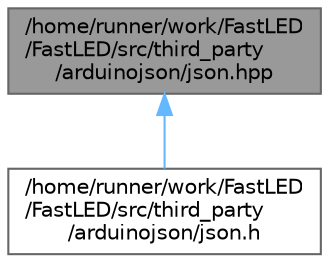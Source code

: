 digraph "/home/runner/work/FastLED/FastLED/src/third_party/arduinojson/json.hpp"
{
 // LATEX_PDF_SIZE
  bgcolor="transparent";
  edge [fontname=Helvetica,fontsize=10,labelfontname=Helvetica,labelfontsize=10];
  node [fontname=Helvetica,fontsize=10,shape=box,height=0.2,width=0.4];
  Node1 [id="Node000001",label="/home/runner/work/FastLED\l/FastLED/src/third_party\l/arduinojson/json.hpp",height=0.2,width=0.4,color="gray40", fillcolor="grey60", style="filled", fontcolor="black",tooltip=" "];
  Node1 -> Node2 [id="edge1_Node000001_Node000002",dir="back",color="steelblue1",style="solid",tooltip=" "];
  Node2 [id="Node000002",label="/home/runner/work/FastLED\l/FastLED/src/third_party\l/arduinojson/json.h",height=0.2,width=0.4,color="grey40", fillcolor="white", style="filled",URL="$d1/d9e/third__party_2arduinojson_2json_8h.html",tooltip=" "];
}
